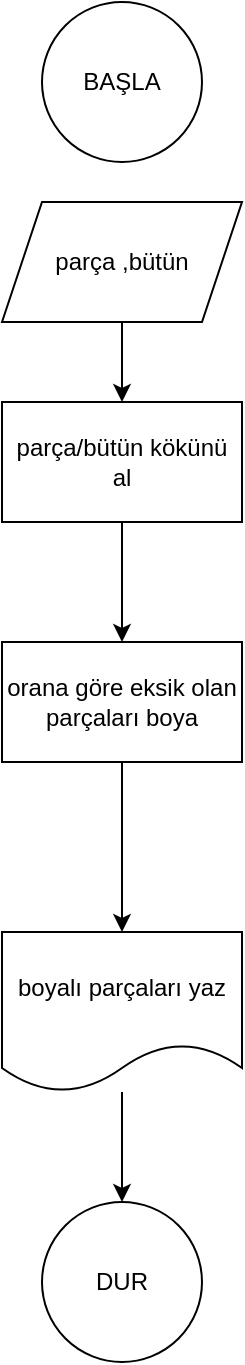 <mxfile version="15.0.2" type="device"><diagram id="P7e8ZlPl4IszqsRB_J1m" name="Page-1"><mxGraphModel dx="1248" dy="677" grid="1" gridSize="10" guides="1" tooltips="1" connect="1" arrows="1" fold="1" page="1" pageScale="1" pageWidth="827" pageHeight="1169" math="0" shadow="0"><root><mxCell id="0"/><mxCell id="1" parent="0"/><mxCell id="djms6SwUcm0NzzEx0mKd-1" value="DUR" style="ellipse;whiteSpace=wrap;html=1;aspect=fixed;" vertex="1" parent="1"><mxGeometry x="360" y="640" width="80" height="80" as="geometry"/></mxCell><mxCell id="djms6SwUcm0NzzEx0mKd-2" value="BAŞLA" style="ellipse;whiteSpace=wrap;html=1;aspect=fixed;" vertex="1" parent="1"><mxGeometry x="360" y="40" width="80" height="80" as="geometry"/></mxCell><mxCell id="djms6SwUcm0NzzEx0mKd-5" value="" style="edgeStyle=orthogonalEdgeStyle;rounded=0;orthogonalLoop=1;jettySize=auto;html=1;" edge="1" parent="1" source="djms6SwUcm0NzzEx0mKd-3" target="djms6SwUcm0NzzEx0mKd-4"><mxGeometry relative="1" as="geometry"/></mxCell><mxCell id="djms6SwUcm0NzzEx0mKd-3" value="parça ,bütün" style="shape=parallelogram;perimeter=parallelogramPerimeter;whiteSpace=wrap;html=1;fixedSize=1;" vertex="1" parent="1"><mxGeometry x="340" y="140" width="120" height="60" as="geometry"/></mxCell><mxCell id="djms6SwUcm0NzzEx0mKd-7" value="" style="edgeStyle=orthogonalEdgeStyle;rounded=0;orthogonalLoop=1;jettySize=auto;html=1;" edge="1" parent="1" source="djms6SwUcm0NzzEx0mKd-4" target="djms6SwUcm0NzzEx0mKd-6"><mxGeometry relative="1" as="geometry"/></mxCell><mxCell id="djms6SwUcm0NzzEx0mKd-4" value="parça/bütün kökünü al" style="whiteSpace=wrap;html=1;" vertex="1" parent="1"><mxGeometry x="340" y="240" width="120" height="60" as="geometry"/></mxCell><mxCell id="djms6SwUcm0NzzEx0mKd-11" value="" style="edgeStyle=orthogonalEdgeStyle;rounded=0;orthogonalLoop=1;jettySize=auto;html=1;" edge="1" parent="1" source="djms6SwUcm0NzzEx0mKd-6" target="djms6SwUcm0NzzEx0mKd-10"><mxGeometry relative="1" as="geometry"/></mxCell><mxCell id="djms6SwUcm0NzzEx0mKd-6" value="orana göre eksik olan parçaları boya" style="whiteSpace=wrap;html=1;" vertex="1" parent="1"><mxGeometry x="340" y="360" width="120" height="60" as="geometry"/></mxCell><mxCell id="djms6SwUcm0NzzEx0mKd-12" value="" style="edgeStyle=orthogonalEdgeStyle;rounded=0;orthogonalLoop=1;jettySize=auto;html=1;" edge="1" parent="1" source="djms6SwUcm0NzzEx0mKd-10" target="djms6SwUcm0NzzEx0mKd-1"><mxGeometry relative="1" as="geometry"/></mxCell><mxCell id="djms6SwUcm0NzzEx0mKd-10" value="boyalı parçaları yaz" style="shape=document;whiteSpace=wrap;html=1;boundedLbl=1;" vertex="1" parent="1"><mxGeometry x="340" y="505" width="120" height="80" as="geometry"/></mxCell></root></mxGraphModel></diagram></mxfile>